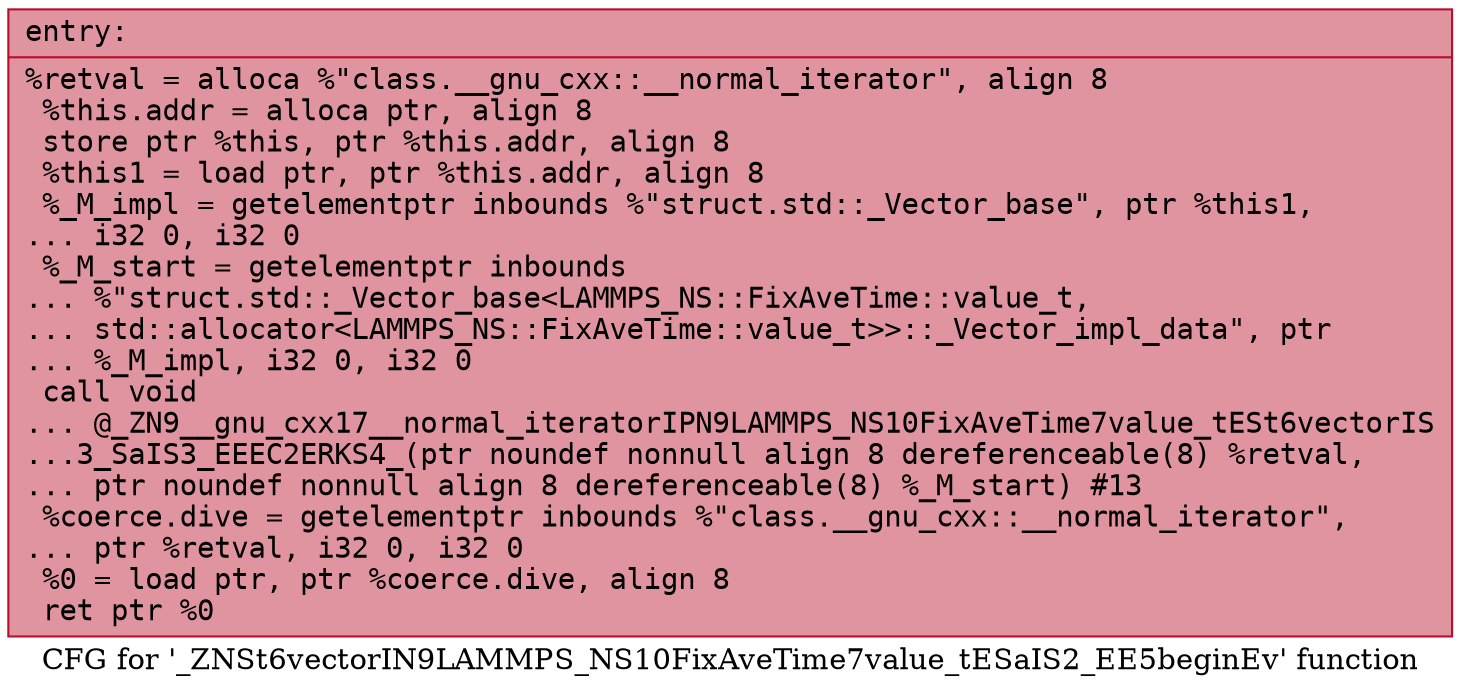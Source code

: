 digraph "CFG for '_ZNSt6vectorIN9LAMMPS_NS10FixAveTime7value_tESaIS2_EE5beginEv' function" {
	label="CFG for '_ZNSt6vectorIN9LAMMPS_NS10FixAveTime7value_tESaIS2_EE5beginEv' function";

	Node0x560f93b0eb40 [shape=record,color="#b70d28ff", style=filled, fillcolor="#b70d2870" fontname="Courier",label="{entry:\l|  %retval = alloca %\"class.__gnu_cxx::__normal_iterator\", align 8\l  %this.addr = alloca ptr, align 8\l  store ptr %this, ptr %this.addr, align 8\l  %this1 = load ptr, ptr %this.addr, align 8\l  %_M_impl = getelementptr inbounds %\"struct.std::_Vector_base\", ptr %this1,\l... i32 0, i32 0\l  %_M_start = getelementptr inbounds\l... %\"struct.std::_Vector_base\<LAMMPS_NS::FixAveTime::value_t,\l... std::allocator\<LAMMPS_NS::FixAveTime::value_t\>\>::_Vector_impl_data\", ptr\l... %_M_impl, i32 0, i32 0\l  call void\l... @_ZN9__gnu_cxx17__normal_iteratorIPN9LAMMPS_NS10FixAveTime7value_tESt6vectorIS\l...3_SaIS3_EEEC2ERKS4_(ptr noundef nonnull align 8 dereferenceable(8) %retval,\l... ptr noundef nonnull align 8 dereferenceable(8) %_M_start) #13\l  %coerce.dive = getelementptr inbounds %\"class.__gnu_cxx::__normal_iterator\",\l... ptr %retval, i32 0, i32 0\l  %0 = load ptr, ptr %coerce.dive, align 8\l  ret ptr %0\l}"];
}
